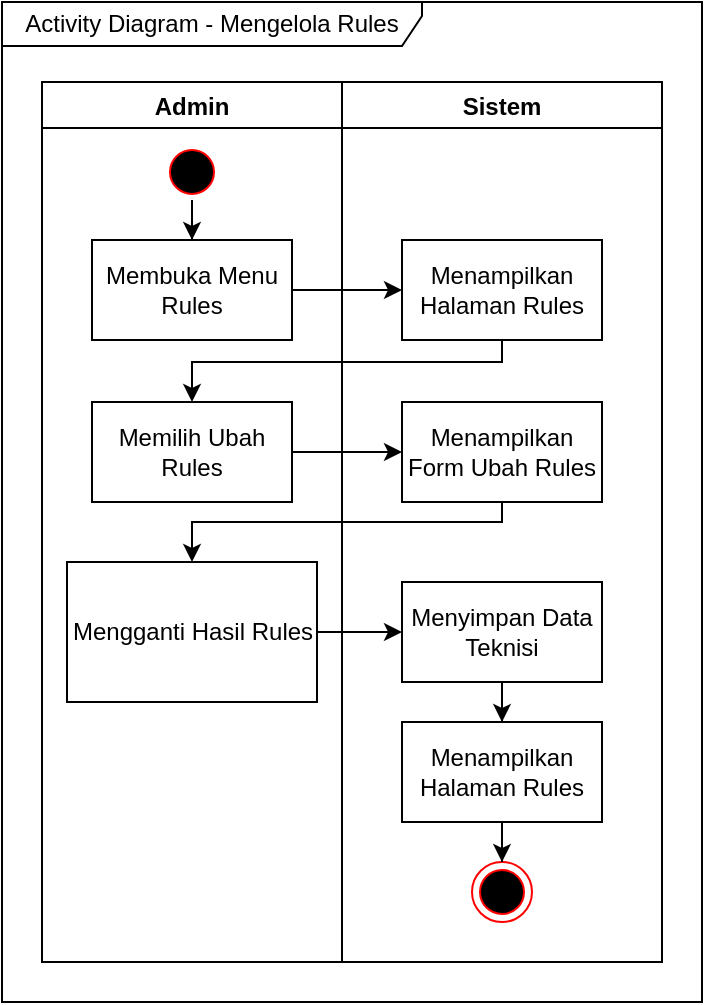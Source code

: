 <mxfile version="28.2.0">
  <diagram id="O7_p2qTZbFpivkJzxj6x" name="Page-1">
    <mxGraphModel dx="1042" dy="527" grid="1" gridSize="10" guides="1" tooltips="1" connect="1" arrows="1" fold="1" page="1" pageScale="1" pageWidth="827" pageHeight="1169" math="0" shadow="0">
      <root>
        <mxCell id="0" />
        <mxCell id="1" parent="0" />
        <mxCell id="SwkU2ouvjTg10X0OA1fk-28" value="Admin" style="swimlane;" parent="1" vertex="1">
          <mxGeometry x="180" y="60" width="150" height="440" as="geometry" />
        </mxCell>
        <mxCell id="SwkU2ouvjTg10X0OA1fk-29" value="Activity Diagram - Mengelola Rules" style="shape=umlFrame;whiteSpace=wrap;html=1;pointerEvents=0;width=210;height=22;" parent="1" vertex="1">
          <mxGeometry x="160" y="20" width="350" height="500" as="geometry" />
        </mxCell>
        <mxCell id="SwkU2ouvjTg10X0OA1fk-30" style="edgeStyle=orthogonalEdgeStyle;rounded=0;orthogonalLoop=1;jettySize=auto;html=1;entryX=0.5;entryY=0;entryDx=0;entryDy=0;" parent="1" source="SwkU2ouvjTg10X0OA1fk-31" target="SwkU2ouvjTg10X0OA1fk-33" edge="1">
          <mxGeometry relative="1" as="geometry" />
        </mxCell>
        <mxCell id="SwkU2ouvjTg10X0OA1fk-31" value="" style="ellipse;html=1;shape=startState;fillColor=#000000;strokeColor=#ff0000;" parent="1" vertex="1">
          <mxGeometry x="240" y="90" width="30" height="30" as="geometry" />
        </mxCell>
        <mxCell id="SwkU2ouvjTg10X0OA1fk-32" style="edgeStyle=orthogonalEdgeStyle;rounded=0;orthogonalLoop=1;jettySize=auto;html=1;entryX=0;entryY=0.5;entryDx=0;entryDy=0;" parent="1" source="SwkU2ouvjTg10X0OA1fk-33" target="SwkU2ouvjTg10X0OA1fk-35" edge="1">
          <mxGeometry relative="1" as="geometry" />
        </mxCell>
        <mxCell id="SwkU2ouvjTg10X0OA1fk-33" value="Membuka Menu Rules" style="html=1;dashed=0;whiteSpace=wrap;" parent="1" vertex="1">
          <mxGeometry x="205" y="139" width="100" height="50" as="geometry" />
        </mxCell>
        <mxCell id="SwkU2ouvjTg10X0OA1fk-34" value="Sistem" style="swimlane;" parent="1" vertex="1">
          <mxGeometry x="330" y="60" width="160" height="440" as="geometry" />
        </mxCell>
        <mxCell id="SwkU2ouvjTg10X0OA1fk-35" value="Menampilkan Halaman Rules" style="html=1;dashed=0;whiteSpace=wrap;" parent="SwkU2ouvjTg10X0OA1fk-34" vertex="1">
          <mxGeometry x="30" y="79" width="100" height="50" as="geometry" />
        </mxCell>
        <mxCell id="SwkU2ouvjTg10X0OA1fk-37" value="Menampilkan Form Ubah Rules" style="html=1;dashed=0;whiteSpace=wrap;" parent="SwkU2ouvjTg10X0OA1fk-34" vertex="1">
          <mxGeometry x="30" y="160" width="100" height="50" as="geometry" />
        </mxCell>
        <mxCell id="SwkU2ouvjTg10X0OA1fk-47" value="" style="ellipse;html=1;shape=endState;fillColor=#000000;strokeColor=#ff0000;" parent="SwkU2ouvjTg10X0OA1fk-34" vertex="1">
          <mxGeometry x="65" y="390" width="30" height="30" as="geometry" />
        </mxCell>
        <mxCell id="SwkU2ouvjTg10X0OA1fk-39" value="Menyimpan Data Teknisi" style="html=1;dashed=0;whiteSpace=wrap;" parent="SwkU2ouvjTg10X0OA1fk-34" vertex="1">
          <mxGeometry x="30" y="250" width="100" height="50" as="geometry" />
        </mxCell>
        <mxCell id="SwkU2ouvjTg10X0OA1fk-55" style="edgeStyle=orthogonalEdgeStyle;rounded=0;orthogonalLoop=1;jettySize=auto;html=1;entryX=0.5;entryY=0;entryDx=0;entryDy=0;" parent="SwkU2ouvjTg10X0OA1fk-34" source="SwkU2ouvjTg10X0OA1fk-39" target="SwkU2ouvjTg10X0OA1fk-56" edge="1">
          <mxGeometry relative="1" as="geometry">
            <mxPoint x="80" y="330" as="targetPoint" />
          </mxGeometry>
        </mxCell>
        <mxCell id="SwkU2ouvjTg10X0OA1fk-58" style="edgeStyle=orthogonalEdgeStyle;rounded=0;orthogonalLoop=1;jettySize=auto;html=1;entryX=0.5;entryY=0;entryDx=0;entryDy=0;" parent="SwkU2ouvjTg10X0OA1fk-34" source="SwkU2ouvjTg10X0OA1fk-56" target="SwkU2ouvjTg10X0OA1fk-47" edge="1">
          <mxGeometry relative="1" as="geometry" />
        </mxCell>
        <mxCell id="SwkU2ouvjTg10X0OA1fk-56" value="Menampilkan Halaman Rules" style="html=1;dashed=0;whiteSpace=wrap;" parent="SwkU2ouvjTg10X0OA1fk-34" vertex="1">
          <mxGeometry x="30" y="320" width="100" height="50" as="geometry" />
        </mxCell>
        <mxCell id="SwkU2ouvjTg10X0OA1fk-48" style="edgeStyle=orthogonalEdgeStyle;rounded=0;orthogonalLoop=1;jettySize=auto;html=1;entryX=0;entryY=0.5;entryDx=0;entryDy=0;" parent="1" source="SwkU2ouvjTg10X0OA1fk-49" target="SwkU2ouvjTg10X0OA1fk-37" edge="1">
          <mxGeometry relative="1" as="geometry" />
        </mxCell>
        <mxCell id="SwkU2ouvjTg10X0OA1fk-49" value="Memilih Ubah Rules" style="html=1;dashed=0;whiteSpace=wrap;" parent="1" vertex="1">
          <mxGeometry x="205" y="220" width="100" height="50" as="geometry" />
        </mxCell>
        <mxCell id="SwkU2ouvjTg10X0OA1fk-50" style="edgeStyle=orthogonalEdgeStyle;rounded=0;orthogonalLoop=1;jettySize=auto;html=1;entryX=0.5;entryY=0;entryDx=0;entryDy=0;exitX=0.5;exitY=1;exitDx=0;exitDy=0;" parent="1" source="SwkU2ouvjTg10X0OA1fk-35" target="SwkU2ouvjTg10X0OA1fk-49" edge="1">
          <mxGeometry relative="1" as="geometry">
            <Array as="points">
              <mxPoint x="410" y="200" />
              <mxPoint x="255" y="200" />
            </Array>
          </mxGeometry>
        </mxCell>
        <mxCell id="SwkU2ouvjTg10X0OA1fk-51" style="edgeStyle=orthogonalEdgeStyle;rounded=0;orthogonalLoop=1;jettySize=auto;html=1;entryX=0;entryY=0.5;entryDx=0;entryDy=0;" parent="1" source="SwkU2ouvjTg10X0OA1fk-52" target="SwkU2ouvjTg10X0OA1fk-39" edge="1">
          <mxGeometry relative="1" as="geometry" />
        </mxCell>
        <mxCell id="SwkU2ouvjTg10X0OA1fk-52" value="Mengganti Hasil Rules" style="html=1;dashed=0;whiteSpace=wrap;" parent="1" vertex="1">
          <mxGeometry x="192.5" y="300" width="125" height="70" as="geometry" />
        </mxCell>
        <mxCell id="SwkU2ouvjTg10X0OA1fk-53" style="edgeStyle=orthogonalEdgeStyle;rounded=0;orthogonalLoop=1;jettySize=auto;html=1;entryX=0.5;entryY=0;entryDx=0;entryDy=0;exitX=0.5;exitY=1;exitDx=0;exitDy=0;" parent="1" source="SwkU2ouvjTg10X0OA1fk-37" target="SwkU2ouvjTg10X0OA1fk-52" edge="1">
          <mxGeometry relative="1" as="geometry">
            <Array as="points">
              <mxPoint x="410" y="280" />
              <mxPoint x="255" y="280" />
            </Array>
          </mxGeometry>
        </mxCell>
      </root>
    </mxGraphModel>
  </diagram>
</mxfile>
